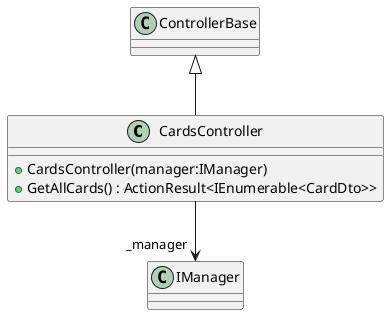 @startuml
class CardsController {
    + CardsController(manager:IManager)
    + GetAllCards() : ActionResult<IEnumerable<CardDto>>
}
ControllerBase <|-- CardsController
CardsController --> "_manager" IManager
@enduml
